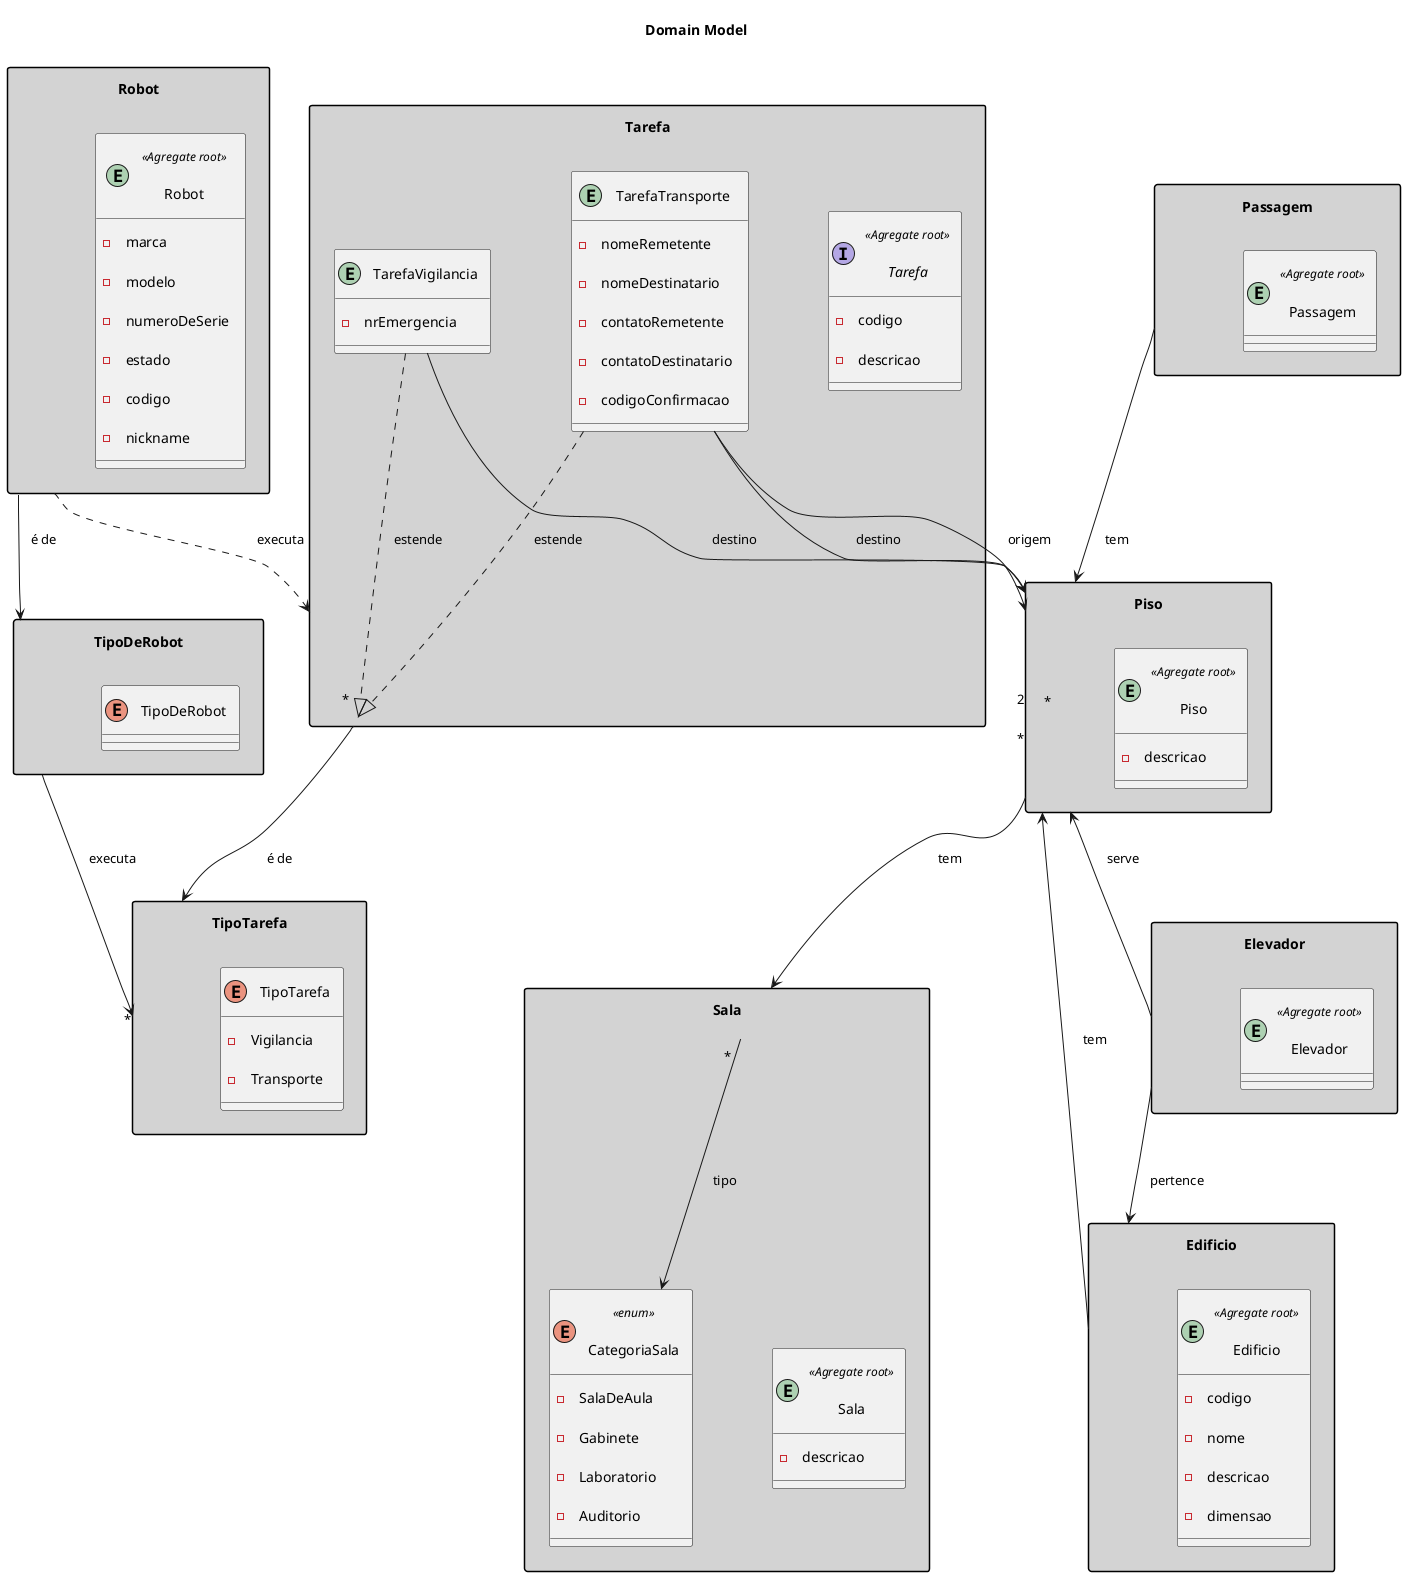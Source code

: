 @startuml Domain Model

title "Domain Model"
' left to right direction
' top to bottom direction
skinparam Padding 10
skinparam Nodesep 80
skinparam ranksep 100
skinparam groupInheritance 1
' skinparam linetype ortho
skinparam separation 1000
skinparam NoteBackgroundColor #A9A9A9
skinparam PackageStyle rectangle
skinparam package {
    BackgroundColor #D3D3D3
    FontStyle bold
}

' hide circle
' hide methods

package Robot {
    entity Robot <<Agregate root>>{
        -marca
        -modelo
        -numeroDeSerie
        -estado
        -codigo
        -nickname
    }
}

package TipoDeRobot {
    Enum TipoDeRobot {
    }
}

package TipoTarefa{
    enum TipoTarefa{
        -Vigilancia
        -Transporte
    }
}

package Tarefa {
    interface Tarefa <<Agregate root>>{
        - codigo
        - descricao

    }

    entity TarefaVigilancia {
        - nrEmergencia
    }
    entity TarefaTransporte {
        - nomeRemetente
        - nomeDestinatario
        - contatoRemetente
        - contatoDestinatario
        - codigoConfirmacao
    }
}

package Edificio{
    entity Edificio <<Agregate root>>{
        - codigo
        - nome
        - descricao
        - dimensao
    }
}

package Piso{
    entity Piso <<Agregate root>> {
        - descricao
    }

}

package Elevador {
    entity Elevador <<Agregate root>> {
      }
}

package Sala{
    Entity Sala <<Agregate root>> {
        - descricao
    }

    enum CategoriaSala <<enum>>{
            - SalaDeAula
            - Gabinete
            - Laboratorio
            - Auditorio
    }
}

package Passagem{
    entity Passagem <<Agregate root>>{
    }
}

TarefaVigilancia ..|> Tarefa: estende
TarefaTransporte ..|> Tarefa: estende

Sala --> CategoriaSala: tipo

TipoDeRobot --> "*" TipoTarefa: executa

Piso "*" <-- Edificio: tem
Piso "*" <-- Elevador : serve
Piso --> "*" Sala: tem

Elevador --> Edificio: pertence

TarefaTransporte --> Piso: destino
TarefaTransporte --> Piso: origem

TarefaVigilancia --> Piso: destino

Passagem --> "2" Piso: tem

Robot --> TipoDeRobot : é de

Tarefa --> TipoTarefa : é de

Robot ..> "*" Tarefa : executa

@enduml
